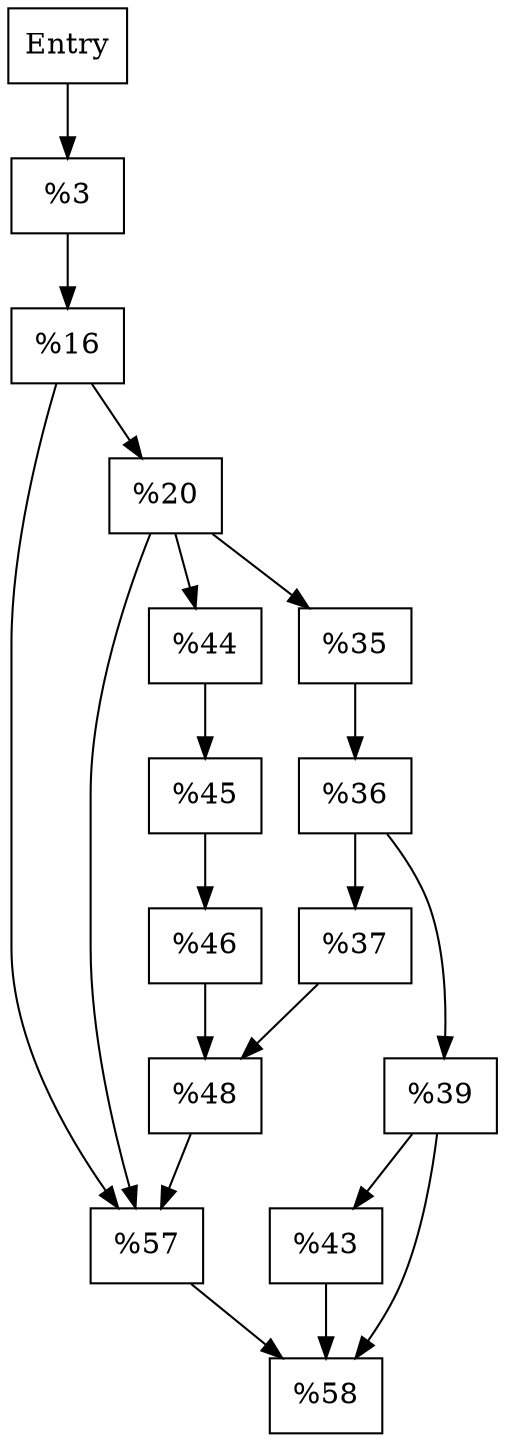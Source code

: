 digraph CFG {
    // Nodes
    node [shape=rectangle];
    entry [label="Entry"];
    block3 [label="%3"];
    block16 [label="%16"];
    block20 [label="%20"];
    block35 [label="%35"];
    block36 [label="%36"];
    block37 [label="%37"];
    block39 [label="%39"];
    block43 [label="%43"];
    block44 [label="%44"];
    block45 [label="%45"];
    block46 [label="%46"];
    block48 [label="%48"];
    block57 [label="%57"];
    block58 [label="%58"];
    
    // Edges
    entry -> block3;
    block3 -> block16;
    block16 -> block20;
    block20 -> block35;
    block20 -> block44;
    block35 -> block36;
    block36 -> block37;
    block36 -> block39;
    block39 -> block43;
    block39 -> block58;
    block43 -> block58;
    block44 -> block45;
    block45 -> block46;
    block46 -> block48;
    block37 -> block48;
    block20 -> block57;
    block16 -> block57;
    block48 -> block57;
    block57 -> block58;
}
